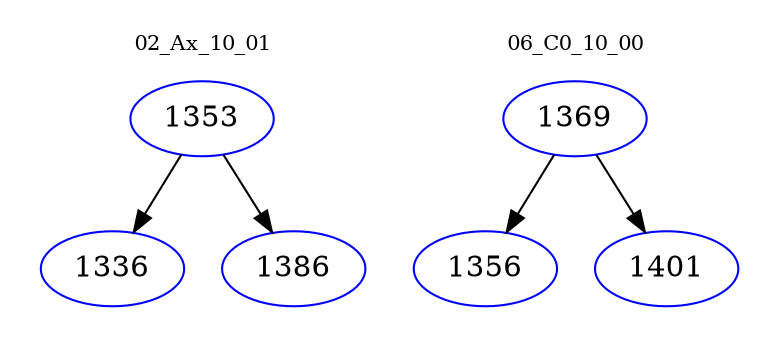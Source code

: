digraph{
subgraph cluster_0 {
color = white
label = "02_Ax_10_01";
fontsize=10;
T0_1353 [label="1353", color="blue"]
T0_1353 -> T0_1336 [color="black"]
T0_1336 [label="1336", color="blue"]
T0_1353 -> T0_1386 [color="black"]
T0_1386 [label="1386", color="blue"]
}
subgraph cluster_1 {
color = white
label = "06_C0_10_00";
fontsize=10;
T1_1369 [label="1369", color="blue"]
T1_1369 -> T1_1356 [color="black"]
T1_1356 [label="1356", color="blue"]
T1_1369 -> T1_1401 [color="black"]
T1_1401 [label="1401", color="blue"]
}
}

